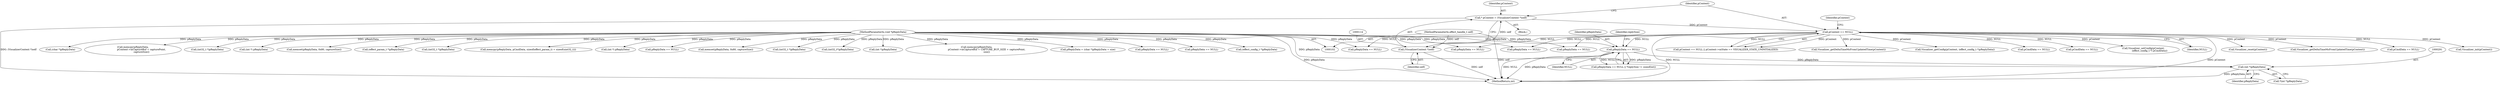 digraph "0_Android_aeea52da00d210587fb3ed895de3d5f2e0264c88_11@pointer" {
"1000290" [label="(Call,(int *)pReplyData)"];
"1000259" [label="(Call,pReplyData == NULL)"];
"1000108" [label="(MethodParameterIn,void *pReplyData)"];
"1000119" [label="(Call,pContext == NULL)"];
"1000111" [label="(Call,* pContext = (VisualizerContext *)self)"];
"1000113" [label="(Call,(VisualizerContext *)self)"];
"1000103" [label="(MethodParameterIn,effect_handle_t self)"];
"1000801" [label="(Call,Visualizer_getDeltaTimeMsFromUpdatedTime(pContext))"];
"1000674" [label="(Call,memset(pReplyData, 0x80, captureSize))"];
"1000112" [label="(Identifier,pContext)"];
"1000601" [label="(Call,(int32_t *)pReplyData)"];
"1000926" [label="(Call,(int32_t*)pReplyData)"];
"1000195" [label="(Call,pReplyData == NULL)"];
"1000251" [label="(Call,(int *)pReplyData)"];
"1000115" [label="(Identifier,self)"];
"1000207" [label="(Call,Visualizer_getConfig(pContext, (effect_config_t *)pReplyData))"];
"1000299" [label="(Call,pCmdData == NULL)"];
"1000261" [label="(Identifier,NULL)"];
"1000739" [label="(Call,memcpy(pReplyData,\n                           pContext->mCaptureBuf + CAPTURE_BUF_SIZE + capturePoint,\n                           size))"];
"1000108" [label="(MethodParameterIn,void *pReplyData)"];
"1000749" [label="(Call,pReplyData = (char *)pReplyData + size)"];
"1000160" [label="(Call,pCmdData == NULL)"];
"1000169" [label="(Call,pReplyData == NULL)"];
"1000186" [label="(Call,Visualizer_setConfig(pContext,\n                 (effect_config_t *) pCmdData))"];
"1000313" [label="(Call,pReplyData == NULL)"];
"1000996" [label="(MethodReturn,int)"];
"1000258" [label="(Call,pReplyData == NULL || *replySize != sizeof(int))"];
"1000119" [label="(Call,pContext == NULL)"];
"1000209" [label="(Call,(effect_config_t *)pReplyData)"];
"1000621" [label="(Call,pReplyData == NULL)"];
"1000290" [label="(Call,(int *)pReplyData)"];
"1000260" [label="(Identifier,pReplyData)"];
"1000752" [label="(Call,(char *)pReplyData)"];
"1000762" [label="(Call,memcpy(pReplyData,\n                       pContext->mCaptureBuf + capturePoint,\n                       captureSize))"];
"1000121" [label="(Identifier,NULL)"];
"1000214" [label="(Call,Visualizer_reset(pContext))"];
"1000642" [label="(Call,Visualizer_getDeltaTimeMsFromUpdatedTime(pContext))"];
"1000501" [label="(Call,(int32_t *)pReplyData)"];
"1000289" [label="(Call,*(int *)pReplyData)"];
"1000220" [label="(Call,pReplyData == NULL)"];
"1000183" [label="(Call,(int *) pReplyData)"];
"1000779" [label="(Call,memset(pReplyData, 0x80, captureSize))"];
"1000470" [label="(Call,pCmdData == NULL)"];
"1000111" [label="(Call,* pContext = (VisualizerContext *)self)"];
"1000137" [label="(Call,pReplyData == NULL)"];
"1000120" [label="(Identifier,pContext)"];
"1000124" [label="(Identifier,pContext)"];
"1000344" [label="(Call,(effect_param_t *)pReplyData)"];
"1000264" [label="(Identifier,replySize)"];
"1000292" [label="(Identifier,pReplyData)"];
"1000528" [label="(Call,(int32_t *)pReplyData)"];
"1000154" [label="(Call,Visualizer_init(pContext))"];
"1000333" [label="(Call,memcpy(pReplyData, pCmdData, sizeof(effect_param_t) + sizeof(uint32_t)))"];
"1000103" [label="(MethodParameterIn,effect_handle_t self)"];
"1000259" [label="(Call,pReplyData == NULL)"];
"1000109" [label="(Block,)"];
"1000151" [label="(Call,(int *) pReplyData)"];
"1000118" [label="(Call,pContext == NULL || pContext->mState == VISUALIZER_STATE_UNINITIALIZED)"];
"1000113" [label="(Call,(VisualizerContext *)self)"];
"1000487" [label="(Call,pReplyData == NULL)"];
"1000290" -> "1000289"  [label="AST: "];
"1000290" -> "1000292"  [label="CFG: "];
"1000291" -> "1000290"  [label="AST: "];
"1000292" -> "1000290"  [label="AST: "];
"1000289" -> "1000290"  [label="CFG: "];
"1000290" -> "1000996"  [label="DDG: pReplyData"];
"1000259" -> "1000290"  [label="DDG: pReplyData"];
"1000108" -> "1000290"  [label="DDG: pReplyData"];
"1000259" -> "1000258"  [label="AST: "];
"1000259" -> "1000261"  [label="CFG: "];
"1000260" -> "1000259"  [label="AST: "];
"1000261" -> "1000259"  [label="AST: "];
"1000264" -> "1000259"  [label="CFG: "];
"1000258" -> "1000259"  [label="CFG: "];
"1000259" -> "1000996"  [label="DDG: pReplyData"];
"1000259" -> "1000996"  [label="DDG: NULL"];
"1000259" -> "1000258"  [label="DDG: pReplyData"];
"1000259" -> "1000258"  [label="DDG: NULL"];
"1000108" -> "1000259"  [label="DDG: pReplyData"];
"1000119" -> "1000259"  [label="DDG: NULL"];
"1000108" -> "1000102"  [label="AST: "];
"1000108" -> "1000996"  [label="DDG: pReplyData"];
"1000108" -> "1000137"  [label="DDG: pReplyData"];
"1000108" -> "1000151"  [label="DDG: pReplyData"];
"1000108" -> "1000169"  [label="DDG: pReplyData"];
"1000108" -> "1000183"  [label="DDG: pReplyData"];
"1000108" -> "1000195"  [label="DDG: pReplyData"];
"1000108" -> "1000209"  [label="DDG: pReplyData"];
"1000108" -> "1000220"  [label="DDG: pReplyData"];
"1000108" -> "1000251"  [label="DDG: pReplyData"];
"1000108" -> "1000313"  [label="DDG: pReplyData"];
"1000108" -> "1000333"  [label="DDG: pReplyData"];
"1000108" -> "1000344"  [label="DDG: pReplyData"];
"1000108" -> "1000487"  [label="DDG: pReplyData"];
"1000108" -> "1000501"  [label="DDG: pReplyData"];
"1000108" -> "1000528"  [label="DDG: pReplyData"];
"1000108" -> "1000601"  [label="DDG: pReplyData"];
"1000108" -> "1000621"  [label="DDG: pReplyData"];
"1000108" -> "1000674"  [label="DDG: pReplyData"];
"1000108" -> "1000739"  [label="DDG: pReplyData"];
"1000108" -> "1000749"  [label="DDG: pReplyData"];
"1000108" -> "1000752"  [label="DDG: pReplyData"];
"1000108" -> "1000762"  [label="DDG: pReplyData"];
"1000108" -> "1000779"  [label="DDG: pReplyData"];
"1000108" -> "1000926"  [label="DDG: pReplyData"];
"1000119" -> "1000118"  [label="AST: "];
"1000119" -> "1000121"  [label="CFG: "];
"1000120" -> "1000119"  [label="AST: "];
"1000121" -> "1000119"  [label="AST: "];
"1000124" -> "1000119"  [label="CFG: "];
"1000118" -> "1000119"  [label="CFG: "];
"1000119" -> "1000996"  [label="DDG: NULL"];
"1000119" -> "1000996"  [label="DDG: pContext"];
"1000119" -> "1000118"  [label="DDG: pContext"];
"1000119" -> "1000118"  [label="DDG: NULL"];
"1000111" -> "1000119"  [label="DDG: pContext"];
"1000119" -> "1000137"  [label="DDG: NULL"];
"1000119" -> "1000154"  [label="DDG: pContext"];
"1000119" -> "1000160"  [label="DDG: NULL"];
"1000119" -> "1000186"  [label="DDG: pContext"];
"1000119" -> "1000195"  [label="DDG: NULL"];
"1000119" -> "1000207"  [label="DDG: pContext"];
"1000119" -> "1000214"  [label="DDG: pContext"];
"1000119" -> "1000220"  [label="DDG: NULL"];
"1000119" -> "1000299"  [label="DDG: NULL"];
"1000119" -> "1000470"  [label="DDG: NULL"];
"1000119" -> "1000621"  [label="DDG: NULL"];
"1000119" -> "1000642"  [label="DDG: pContext"];
"1000119" -> "1000801"  [label="DDG: pContext"];
"1000111" -> "1000109"  [label="AST: "];
"1000111" -> "1000113"  [label="CFG: "];
"1000112" -> "1000111"  [label="AST: "];
"1000113" -> "1000111"  [label="AST: "];
"1000120" -> "1000111"  [label="CFG: "];
"1000111" -> "1000996"  [label="DDG: (VisualizerContext *)self"];
"1000113" -> "1000111"  [label="DDG: self"];
"1000113" -> "1000115"  [label="CFG: "];
"1000114" -> "1000113"  [label="AST: "];
"1000115" -> "1000113"  [label="AST: "];
"1000113" -> "1000996"  [label="DDG: self"];
"1000103" -> "1000113"  [label="DDG: self"];
"1000103" -> "1000102"  [label="AST: "];
"1000103" -> "1000996"  [label="DDG: self"];
}
